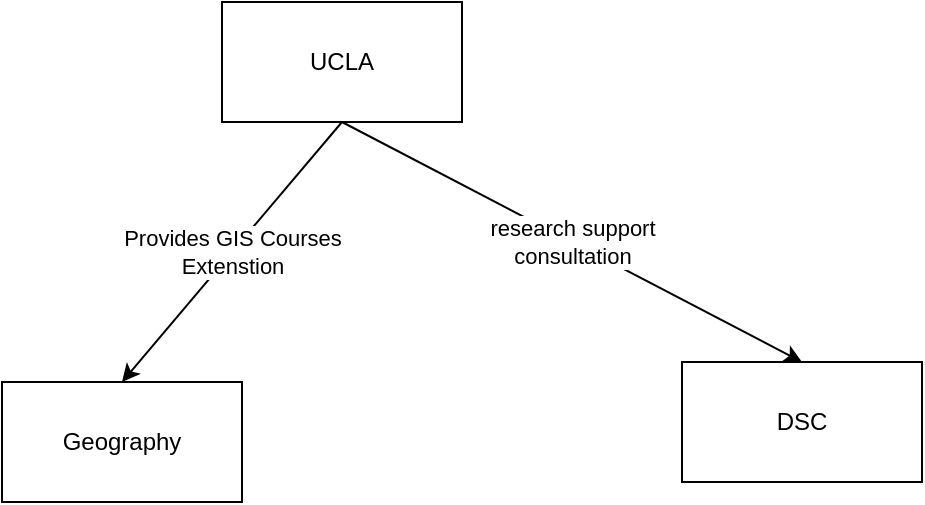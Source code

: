 <mxfile version="12.3.0" type="github" pages="1"><diagram id="TM56AApIJGsK2dMGK2SN" name="Page-1"><mxGraphModel dx="768" dy="470" grid="1" gridSize="10" guides="1" tooltips="1" connect="1" arrows="1" fold="1" page="1" pageScale="1" pageWidth="850" pageHeight="1100" math="0" shadow="0"><root><mxCell id="0"/><mxCell id="1" parent="0"/><mxCell id="xH67i2G3ats3fvDuuUHO-1" value="UCLA" style="rounded=0;whiteSpace=wrap;html=1;" vertex="1" parent="1"><mxGeometry x="290" y="40" width="120" height="60" as="geometry"/></mxCell><mxCell id="xH67i2G3ats3fvDuuUHO-2" value="Geography" style="rounded=0;whiteSpace=wrap;html=1;" vertex="1" parent="1"><mxGeometry x="180" y="230" width="120" height="60" as="geometry"/></mxCell><mxCell id="xH67i2G3ats3fvDuuUHO-4" value="DSC" style="rounded=0;whiteSpace=wrap;html=1;" vertex="1" parent="1"><mxGeometry x="520" y="220" width="120" height="60" as="geometry"/></mxCell><mxCell id="xH67i2G3ats3fvDuuUHO-6" value="&lt;div&gt;research support&lt;/div&gt;&lt;div&gt;consultation&lt;/div&gt;" style="endArrow=classic;html=1;entryX=0.5;entryY=0;entryDx=0;entryDy=0;exitX=0.5;exitY=1;exitDx=0;exitDy=0;" edge="1" parent="1" source="xH67i2G3ats3fvDuuUHO-1" target="xH67i2G3ats3fvDuuUHO-4"><mxGeometry width="50" height="50" relative="1" as="geometry"><mxPoint x="180" y="320" as="sourcePoint"/><mxPoint x="230" y="270" as="targetPoint"/></mxGeometry></mxCell><mxCell id="xH67i2G3ats3fvDuuUHO-7" value="&lt;div&gt;Provides GIS Courses&lt;/div&gt;&lt;div&gt;Extenstion&lt;br&gt;&lt;/div&gt;" style="endArrow=classic;html=1;entryX=0.5;entryY=0;entryDx=0;entryDy=0;exitX=0.5;exitY=1;exitDx=0;exitDy=0;" edge="1" parent="1" source="xH67i2G3ats3fvDuuUHO-1" target="xH67i2G3ats3fvDuuUHO-2"><mxGeometry width="50" height="50" relative="1" as="geometry"><mxPoint x="180" y="320" as="sourcePoint"/><mxPoint x="230" y="270" as="targetPoint"/></mxGeometry></mxCell></root></mxGraphModel></diagram></mxfile>